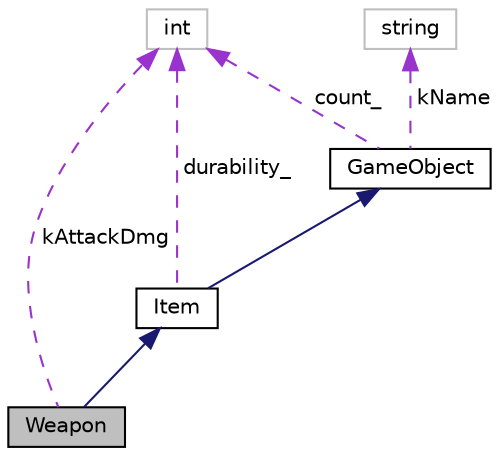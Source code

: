 digraph "Weapon"
{
  bgcolor="transparent";
  edge [fontname="Helvetica",fontsize="10",labelfontname="Helvetica",labelfontsize="10"];
  node [fontname="Helvetica",fontsize="10",shape=record];
  Node1 [label="Weapon",height=0.2,width=0.4,color="black", fillcolor="grey75", style="filled", fontcolor="black"];
  Node2 -> Node1 [dir="back",color="midnightblue",fontsize="10",style="solid",fontname="Helvetica"];
  Node2 [label="Item",height=0.2,width=0.4,color="black",URL="$classItem.html",tooltip="Defines the common stats in any item in the game, and the durability stat. Inherits the string to add..."];
  Node3 -> Node2 [dir="back",color="midnightblue",fontsize="10",style="solid",fontname="Helvetica"];
  Node3 [label="GameObject",height=0.2,width=0.4,color="black",URL="$classGameObject.html",tooltip="Defines standard values for any object in the game such as Item name and an item count. "];
  Node4 -> Node3 [dir="back",color="darkorchid3",fontsize="10",style="dashed",label=" count_" ,fontname="Helvetica"];
  Node4 [label="int",height=0.2,width=0.4,color="grey75"];
  Node5 -> Node3 [dir="back",color="darkorchid3",fontsize="10",style="dashed",label=" kName" ,fontname="Helvetica"];
  Node5 [label="string",height=0.2,width=0.4,color="grey75"];
  Node4 -> Node2 [dir="back",color="darkorchid3",fontsize="10",style="dashed",label=" durability_" ,fontname="Helvetica"];
  Node4 -> Node1 [dir="back",color="darkorchid3",fontsize="10",style="dashed",label=" kAttackDmg" ,fontname="Helvetica"];
}
